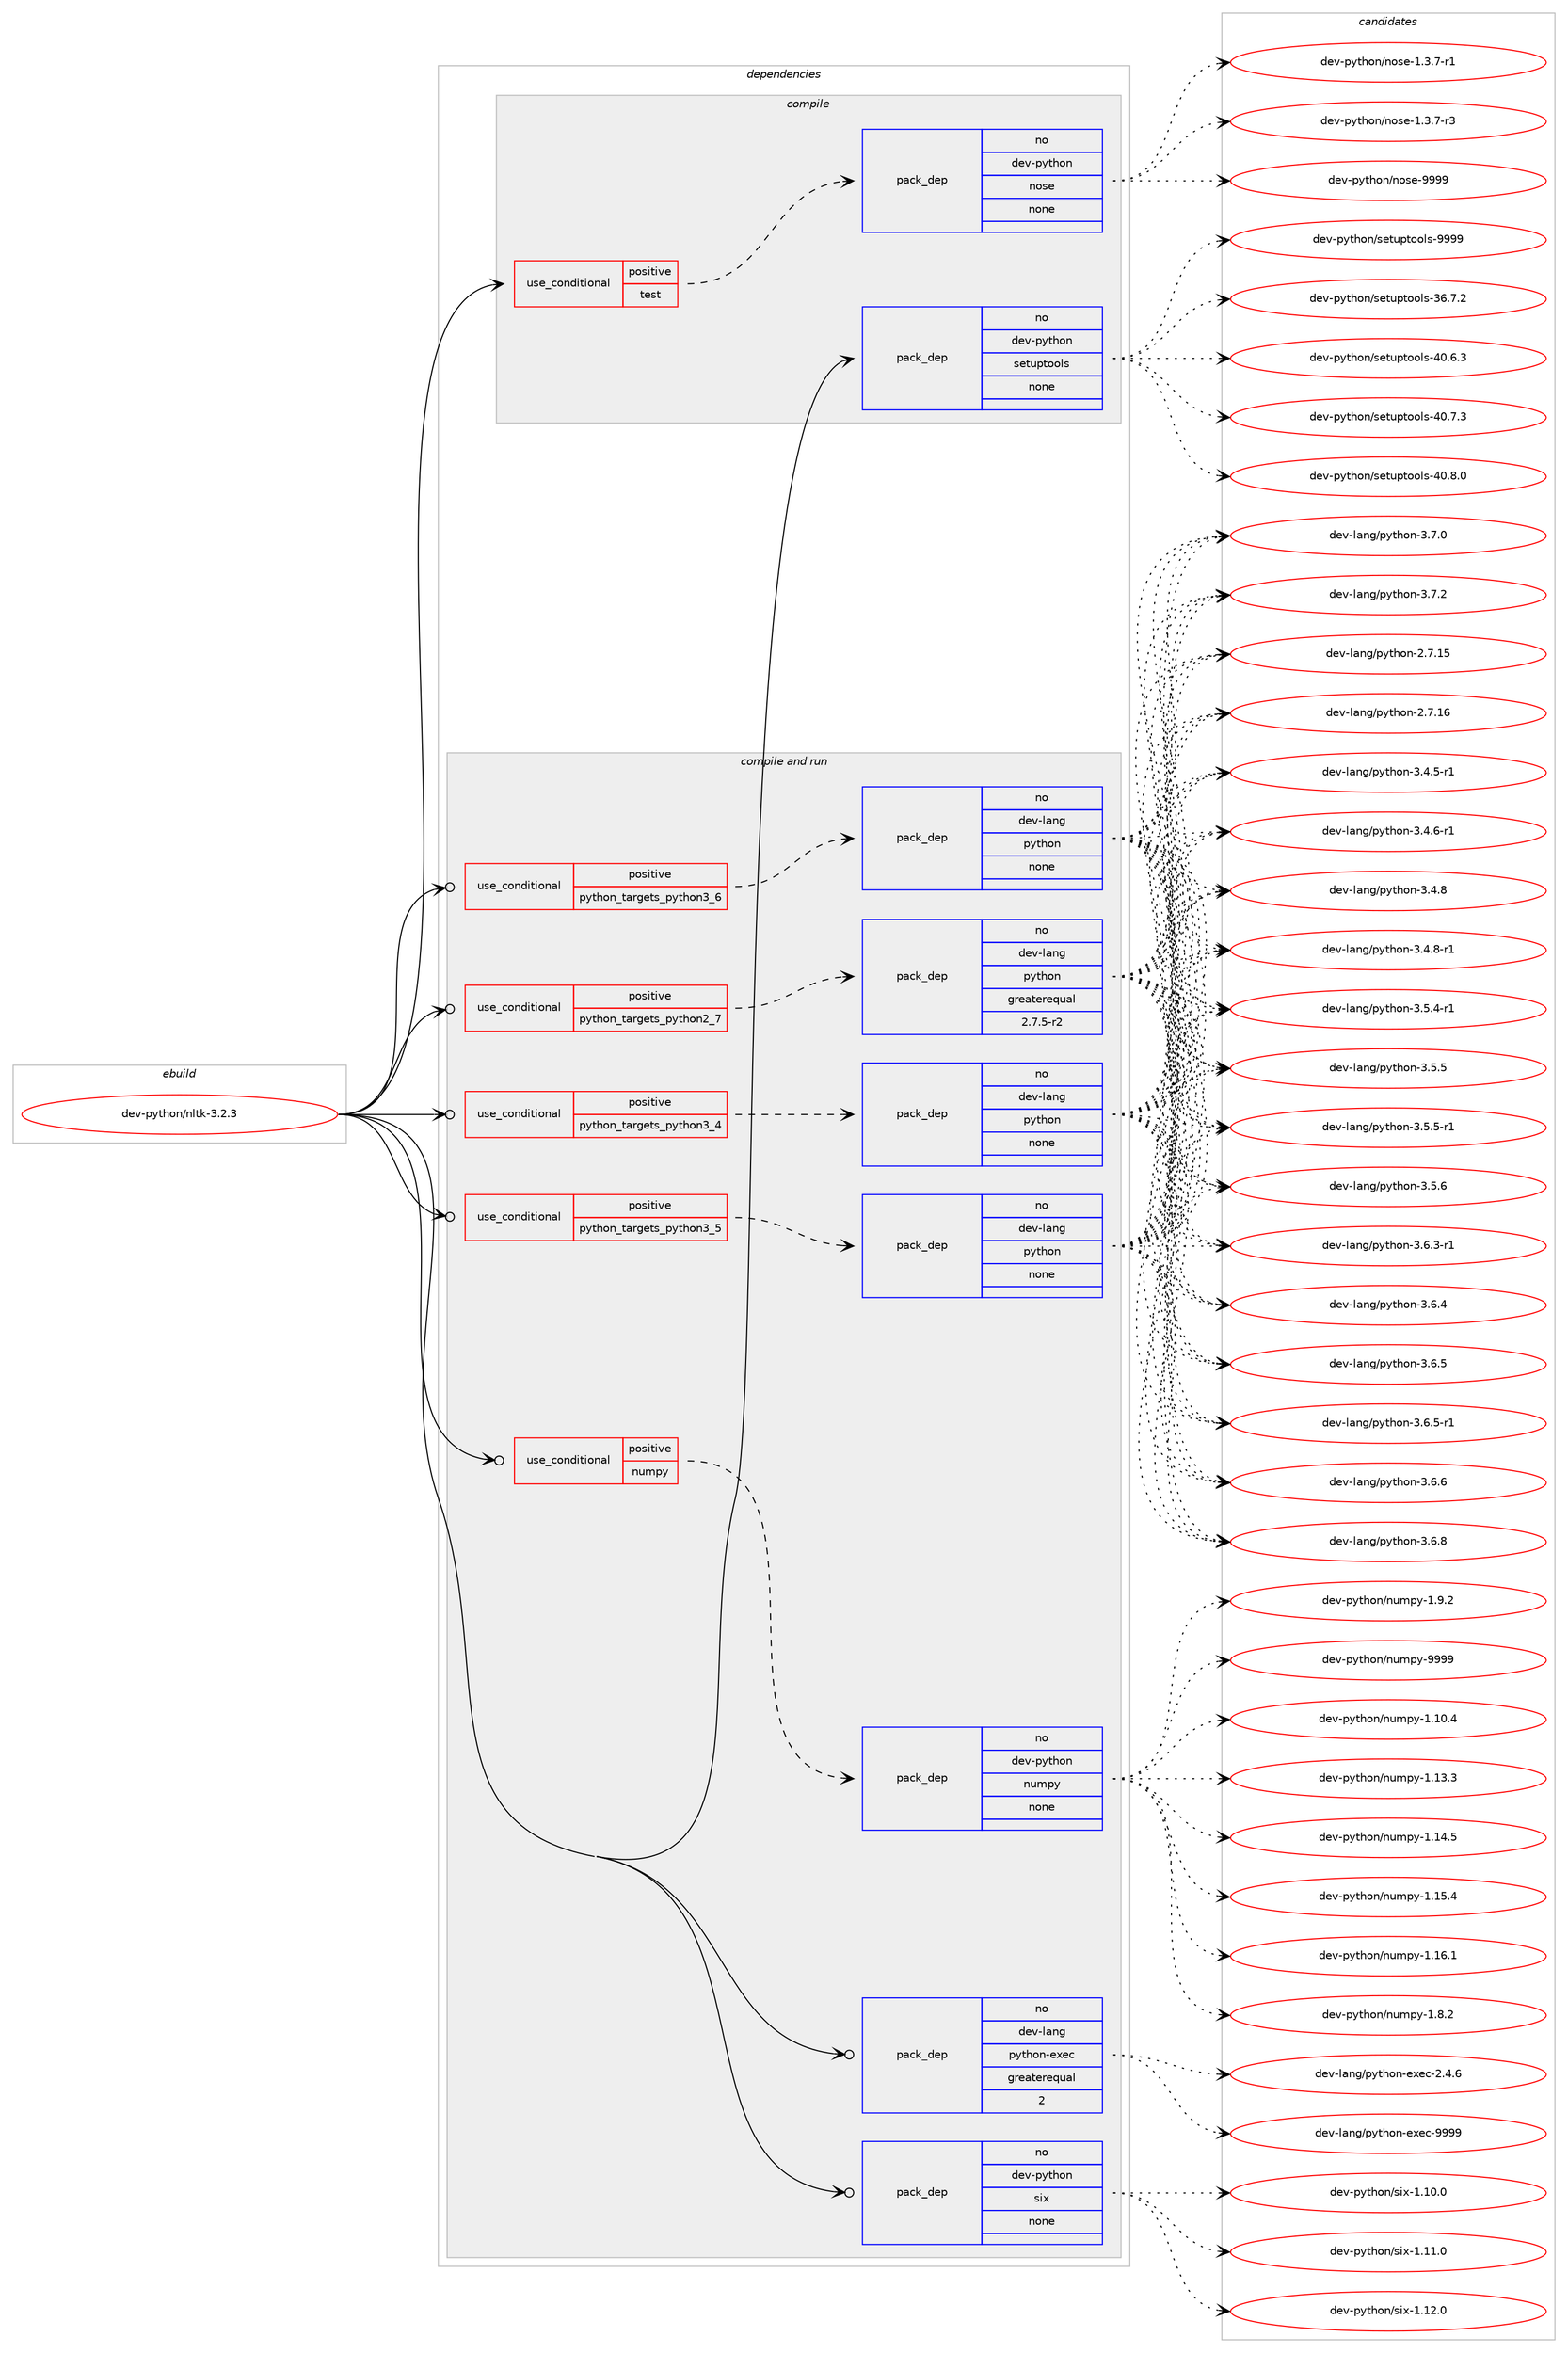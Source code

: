 digraph prolog {

# *************
# Graph options
# *************

newrank=true;
concentrate=true;
compound=true;
graph [rankdir=LR,fontname=Helvetica,fontsize=10,ranksep=1.5];#, ranksep=2.5, nodesep=0.2];
edge  [arrowhead=vee];
node  [fontname=Helvetica,fontsize=10];

# **********
# The ebuild
# **********

subgraph cluster_leftcol {
color=gray;
rank=same;
label=<<i>ebuild</i>>;
id [label="dev-python/nltk-3.2.3", color=red, width=4, href="../dev-python/nltk-3.2.3.svg"];
}

# ****************
# The dependencies
# ****************

subgraph cluster_midcol {
color=gray;
label=<<i>dependencies</i>>;
subgraph cluster_compile {
fillcolor="#eeeeee";
style=filled;
label=<<i>compile</i>>;
subgraph cond378115 {
dependency1420770 [label=<<TABLE BORDER="0" CELLBORDER="1" CELLSPACING="0" CELLPADDING="4"><TR><TD ROWSPAN="3" CELLPADDING="10">use_conditional</TD></TR><TR><TD>positive</TD></TR><TR><TD>test</TD></TR></TABLE>>, shape=none, color=red];
subgraph pack1019379 {
dependency1420771 [label=<<TABLE BORDER="0" CELLBORDER="1" CELLSPACING="0" CELLPADDING="4" WIDTH="220"><TR><TD ROWSPAN="6" CELLPADDING="30">pack_dep</TD></TR><TR><TD WIDTH="110">no</TD></TR><TR><TD>dev-python</TD></TR><TR><TD>nose</TD></TR><TR><TD>none</TD></TR><TR><TD></TD></TR></TABLE>>, shape=none, color=blue];
}
dependency1420770:e -> dependency1420771:w [weight=20,style="dashed",arrowhead="vee"];
}
id:e -> dependency1420770:w [weight=20,style="solid",arrowhead="vee"];
subgraph pack1019380 {
dependency1420772 [label=<<TABLE BORDER="0" CELLBORDER="1" CELLSPACING="0" CELLPADDING="4" WIDTH="220"><TR><TD ROWSPAN="6" CELLPADDING="30">pack_dep</TD></TR><TR><TD WIDTH="110">no</TD></TR><TR><TD>dev-python</TD></TR><TR><TD>setuptools</TD></TR><TR><TD>none</TD></TR><TR><TD></TD></TR></TABLE>>, shape=none, color=blue];
}
id:e -> dependency1420772:w [weight=20,style="solid",arrowhead="vee"];
}
subgraph cluster_compileandrun {
fillcolor="#eeeeee";
style=filled;
label=<<i>compile and run</i>>;
subgraph cond378116 {
dependency1420773 [label=<<TABLE BORDER="0" CELLBORDER="1" CELLSPACING="0" CELLPADDING="4"><TR><TD ROWSPAN="3" CELLPADDING="10">use_conditional</TD></TR><TR><TD>positive</TD></TR><TR><TD>numpy</TD></TR></TABLE>>, shape=none, color=red];
subgraph pack1019381 {
dependency1420774 [label=<<TABLE BORDER="0" CELLBORDER="1" CELLSPACING="0" CELLPADDING="4" WIDTH="220"><TR><TD ROWSPAN="6" CELLPADDING="30">pack_dep</TD></TR><TR><TD WIDTH="110">no</TD></TR><TR><TD>dev-python</TD></TR><TR><TD>numpy</TD></TR><TR><TD>none</TD></TR><TR><TD></TD></TR></TABLE>>, shape=none, color=blue];
}
dependency1420773:e -> dependency1420774:w [weight=20,style="dashed",arrowhead="vee"];
}
id:e -> dependency1420773:w [weight=20,style="solid",arrowhead="odotvee"];
subgraph cond378117 {
dependency1420775 [label=<<TABLE BORDER="0" CELLBORDER="1" CELLSPACING="0" CELLPADDING="4"><TR><TD ROWSPAN="3" CELLPADDING="10">use_conditional</TD></TR><TR><TD>positive</TD></TR><TR><TD>python_targets_python2_7</TD></TR></TABLE>>, shape=none, color=red];
subgraph pack1019382 {
dependency1420776 [label=<<TABLE BORDER="0" CELLBORDER="1" CELLSPACING="0" CELLPADDING="4" WIDTH="220"><TR><TD ROWSPAN="6" CELLPADDING="30">pack_dep</TD></TR><TR><TD WIDTH="110">no</TD></TR><TR><TD>dev-lang</TD></TR><TR><TD>python</TD></TR><TR><TD>greaterequal</TD></TR><TR><TD>2.7.5-r2</TD></TR></TABLE>>, shape=none, color=blue];
}
dependency1420775:e -> dependency1420776:w [weight=20,style="dashed",arrowhead="vee"];
}
id:e -> dependency1420775:w [weight=20,style="solid",arrowhead="odotvee"];
subgraph cond378118 {
dependency1420777 [label=<<TABLE BORDER="0" CELLBORDER="1" CELLSPACING="0" CELLPADDING="4"><TR><TD ROWSPAN="3" CELLPADDING="10">use_conditional</TD></TR><TR><TD>positive</TD></TR><TR><TD>python_targets_python3_4</TD></TR></TABLE>>, shape=none, color=red];
subgraph pack1019383 {
dependency1420778 [label=<<TABLE BORDER="0" CELLBORDER="1" CELLSPACING="0" CELLPADDING="4" WIDTH="220"><TR><TD ROWSPAN="6" CELLPADDING="30">pack_dep</TD></TR><TR><TD WIDTH="110">no</TD></TR><TR><TD>dev-lang</TD></TR><TR><TD>python</TD></TR><TR><TD>none</TD></TR><TR><TD></TD></TR></TABLE>>, shape=none, color=blue];
}
dependency1420777:e -> dependency1420778:w [weight=20,style="dashed",arrowhead="vee"];
}
id:e -> dependency1420777:w [weight=20,style="solid",arrowhead="odotvee"];
subgraph cond378119 {
dependency1420779 [label=<<TABLE BORDER="0" CELLBORDER="1" CELLSPACING="0" CELLPADDING="4"><TR><TD ROWSPAN="3" CELLPADDING="10">use_conditional</TD></TR><TR><TD>positive</TD></TR><TR><TD>python_targets_python3_5</TD></TR></TABLE>>, shape=none, color=red];
subgraph pack1019384 {
dependency1420780 [label=<<TABLE BORDER="0" CELLBORDER="1" CELLSPACING="0" CELLPADDING="4" WIDTH="220"><TR><TD ROWSPAN="6" CELLPADDING="30">pack_dep</TD></TR><TR><TD WIDTH="110">no</TD></TR><TR><TD>dev-lang</TD></TR><TR><TD>python</TD></TR><TR><TD>none</TD></TR><TR><TD></TD></TR></TABLE>>, shape=none, color=blue];
}
dependency1420779:e -> dependency1420780:w [weight=20,style="dashed",arrowhead="vee"];
}
id:e -> dependency1420779:w [weight=20,style="solid",arrowhead="odotvee"];
subgraph cond378120 {
dependency1420781 [label=<<TABLE BORDER="0" CELLBORDER="1" CELLSPACING="0" CELLPADDING="4"><TR><TD ROWSPAN="3" CELLPADDING="10">use_conditional</TD></TR><TR><TD>positive</TD></TR><TR><TD>python_targets_python3_6</TD></TR></TABLE>>, shape=none, color=red];
subgraph pack1019385 {
dependency1420782 [label=<<TABLE BORDER="0" CELLBORDER="1" CELLSPACING="0" CELLPADDING="4" WIDTH="220"><TR><TD ROWSPAN="6" CELLPADDING="30">pack_dep</TD></TR><TR><TD WIDTH="110">no</TD></TR><TR><TD>dev-lang</TD></TR><TR><TD>python</TD></TR><TR><TD>none</TD></TR><TR><TD></TD></TR></TABLE>>, shape=none, color=blue];
}
dependency1420781:e -> dependency1420782:w [weight=20,style="dashed",arrowhead="vee"];
}
id:e -> dependency1420781:w [weight=20,style="solid",arrowhead="odotvee"];
subgraph pack1019386 {
dependency1420783 [label=<<TABLE BORDER="0" CELLBORDER="1" CELLSPACING="0" CELLPADDING="4" WIDTH="220"><TR><TD ROWSPAN="6" CELLPADDING="30">pack_dep</TD></TR><TR><TD WIDTH="110">no</TD></TR><TR><TD>dev-lang</TD></TR><TR><TD>python-exec</TD></TR><TR><TD>greaterequal</TD></TR><TR><TD>2</TD></TR></TABLE>>, shape=none, color=blue];
}
id:e -> dependency1420783:w [weight=20,style="solid",arrowhead="odotvee"];
subgraph pack1019387 {
dependency1420784 [label=<<TABLE BORDER="0" CELLBORDER="1" CELLSPACING="0" CELLPADDING="4" WIDTH="220"><TR><TD ROWSPAN="6" CELLPADDING="30">pack_dep</TD></TR><TR><TD WIDTH="110">no</TD></TR><TR><TD>dev-python</TD></TR><TR><TD>six</TD></TR><TR><TD>none</TD></TR><TR><TD></TD></TR></TABLE>>, shape=none, color=blue];
}
id:e -> dependency1420784:w [weight=20,style="solid",arrowhead="odotvee"];
}
subgraph cluster_run {
fillcolor="#eeeeee";
style=filled;
label=<<i>run</i>>;
}
}

# **************
# The candidates
# **************

subgraph cluster_choices {
rank=same;
color=gray;
label=<<i>candidates</i>>;

subgraph choice1019379 {
color=black;
nodesep=1;
choice10010111845112121116104111110471101111151014549465146554511449 [label="dev-python/nose-1.3.7-r1", color=red, width=4,href="../dev-python/nose-1.3.7-r1.svg"];
choice10010111845112121116104111110471101111151014549465146554511451 [label="dev-python/nose-1.3.7-r3", color=red, width=4,href="../dev-python/nose-1.3.7-r3.svg"];
choice10010111845112121116104111110471101111151014557575757 [label="dev-python/nose-9999", color=red, width=4,href="../dev-python/nose-9999.svg"];
dependency1420771:e -> choice10010111845112121116104111110471101111151014549465146554511449:w [style=dotted,weight="100"];
dependency1420771:e -> choice10010111845112121116104111110471101111151014549465146554511451:w [style=dotted,weight="100"];
dependency1420771:e -> choice10010111845112121116104111110471101111151014557575757:w [style=dotted,weight="100"];
}
subgraph choice1019380 {
color=black;
nodesep=1;
choice100101118451121211161041111104711510111611711211611111110811545515446554650 [label="dev-python/setuptools-36.7.2", color=red, width=4,href="../dev-python/setuptools-36.7.2.svg"];
choice100101118451121211161041111104711510111611711211611111110811545524846544651 [label="dev-python/setuptools-40.6.3", color=red, width=4,href="../dev-python/setuptools-40.6.3.svg"];
choice100101118451121211161041111104711510111611711211611111110811545524846554651 [label="dev-python/setuptools-40.7.3", color=red, width=4,href="../dev-python/setuptools-40.7.3.svg"];
choice100101118451121211161041111104711510111611711211611111110811545524846564648 [label="dev-python/setuptools-40.8.0", color=red, width=4,href="../dev-python/setuptools-40.8.0.svg"];
choice10010111845112121116104111110471151011161171121161111111081154557575757 [label="dev-python/setuptools-9999", color=red, width=4,href="../dev-python/setuptools-9999.svg"];
dependency1420772:e -> choice100101118451121211161041111104711510111611711211611111110811545515446554650:w [style=dotted,weight="100"];
dependency1420772:e -> choice100101118451121211161041111104711510111611711211611111110811545524846544651:w [style=dotted,weight="100"];
dependency1420772:e -> choice100101118451121211161041111104711510111611711211611111110811545524846554651:w [style=dotted,weight="100"];
dependency1420772:e -> choice100101118451121211161041111104711510111611711211611111110811545524846564648:w [style=dotted,weight="100"];
dependency1420772:e -> choice10010111845112121116104111110471151011161171121161111111081154557575757:w [style=dotted,weight="100"];
}
subgraph choice1019381 {
color=black;
nodesep=1;
choice100101118451121211161041111104711011710911212145494649484652 [label="dev-python/numpy-1.10.4", color=red, width=4,href="../dev-python/numpy-1.10.4.svg"];
choice100101118451121211161041111104711011710911212145494649514651 [label="dev-python/numpy-1.13.3", color=red, width=4,href="../dev-python/numpy-1.13.3.svg"];
choice100101118451121211161041111104711011710911212145494649524653 [label="dev-python/numpy-1.14.5", color=red, width=4,href="../dev-python/numpy-1.14.5.svg"];
choice100101118451121211161041111104711011710911212145494649534652 [label="dev-python/numpy-1.15.4", color=red, width=4,href="../dev-python/numpy-1.15.4.svg"];
choice100101118451121211161041111104711011710911212145494649544649 [label="dev-python/numpy-1.16.1", color=red, width=4,href="../dev-python/numpy-1.16.1.svg"];
choice1001011184511212111610411111047110117109112121454946564650 [label="dev-python/numpy-1.8.2", color=red, width=4,href="../dev-python/numpy-1.8.2.svg"];
choice1001011184511212111610411111047110117109112121454946574650 [label="dev-python/numpy-1.9.2", color=red, width=4,href="../dev-python/numpy-1.9.2.svg"];
choice10010111845112121116104111110471101171091121214557575757 [label="dev-python/numpy-9999", color=red, width=4,href="../dev-python/numpy-9999.svg"];
dependency1420774:e -> choice100101118451121211161041111104711011710911212145494649484652:w [style=dotted,weight="100"];
dependency1420774:e -> choice100101118451121211161041111104711011710911212145494649514651:w [style=dotted,weight="100"];
dependency1420774:e -> choice100101118451121211161041111104711011710911212145494649524653:w [style=dotted,weight="100"];
dependency1420774:e -> choice100101118451121211161041111104711011710911212145494649534652:w [style=dotted,weight="100"];
dependency1420774:e -> choice100101118451121211161041111104711011710911212145494649544649:w [style=dotted,weight="100"];
dependency1420774:e -> choice1001011184511212111610411111047110117109112121454946564650:w [style=dotted,weight="100"];
dependency1420774:e -> choice1001011184511212111610411111047110117109112121454946574650:w [style=dotted,weight="100"];
dependency1420774:e -> choice10010111845112121116104111110471101171091121214557575757:w [style=dotted,weight="100"];
}
subgraph choice1019382 {
color=black;
nodesep=1;
choice10010111845108971101034711212111610411111045504655464953 [label="dev-lang/python-2.7.15", color=red, width=4,href="../dev-lang/python-2.7.15.svg"];
choice10010111845108971101034711212111610411111045504655464954 [label="dev-lang/python-2.7.16", color=red, width=4,href="../dev-lang/python-2.7.16.svg"];
choice1001011184510897110103471121211161041111104551465246534511449 [label="dev-lang/python-3.4.5-r1", color=red, width=4,href="../dev-lang/python-3.4.5-r1.svg"];
choice1001011184510897110103471121211161041111104551465246544511449 [label="dev-lang/python-3.4.6-r1", color=red, width=4,href="../dev-lang/python-3.4.6-r1.svg"];
choice100101118451089711010347112121116104111110455146524656 [label="dev-lang/python-3.4.8", color=red, width=4,href="../dev-lang/python-3.4.8.svg"];
choice1001011184510897110103471121211161041111104551465246564511449 [label="dev-lang/python-3.4.8-r1", color=red, width=4,href="../dev-lang/python-3.4.8-r1.svg"];
choice1001011184510897110103471121211161041111104551465346524511449 [label="dev-lang/python-3.5.4-r1", color=red, width=4,href="../dev-lang/python-3.5.4-r1.svg"];
choice100101118451089711010347112121116104111110455146534653 [label="dev-lang/python-3.5.5", color=red, width=4,href="../dev-lang/python-3.5.5.svg"];
choice1001011184510897110103471121211161041111104551465346534511449 [label="dev-lang/python-3.5.5-r1", color=red, width=4,href="../dev-lang/python-3.5.5-r1.svg"];
choice100101118451089711010347112121116104111110455146534654 [label="dev-lang/python-3.5.6", color=red, width=4,href="../dev-lang/python-3.5.6.svg"];
choice1001011184510897110103471121211161041111104551465446514511449 [label="dev-lang/python-3.6.3-r1", color=red, width=4,href="../dev-lang/python-3.6.3-r1.svg"];
choice100101118451089711010347112121116104111110455146544652 [label="dev-lang/python-3.6.4", color=red, width=4,href="../dev-lang/python-3.6.4.svg"];
choice100101118451089711010347112121116104111110455146544653 [label="dev-lang/python-3.6.5", color=red, width=4,href="../dev-lang/python-3.6.5.svg"];
choice1001011184510897110103471121211161041111104551465446534511449 [label="dev-lang/python-3.6.5-r1", color=red, width=4,href="../dev-lang/python-3.6.5-r1.svg"];
choice100101118451089711010347112121116104111110455146544654 [label="dev-lang/python-3.6.6", color=red, width=4,href="../dev-lang/python-3.6.6.svg"];
choice100101118451089711010347112121116104111110455146544656 [label="dev-lang/python-3.6.8", color=red, width=4,href="../dev-lang/python-3.6.8.svg"];
choice100101118451089711010347112121116104111110455146554648 [label="dev-lang/python-3.7.0", color=red, width=4,href="../dev-lang/python-3.7.0.svg"];
choice100101118451089711010347112121116104111110455146554650 [label="dev-lang/python-3.7.2", color=red, width=4,href="../dev-lang/python-3.7.2.svg"];
dependency1420776:e -> choice10010111845108971101034711212111610411111045504655464953:w [style=dotted,weight="100"];
dependency1420776:e -> choice10010111845108971101034711212111610411111045504655464954:w [style=dotted,weight="100"];
dependency1420776:e -> choice1001011184510897110103471121211161041111104551465246534511449:w [style=dotted,weight="100"];
dependency1420776:e -> choice1001011184510897110103471121211161041111104551465246544511449:w [style=dotted,weight="100"];
dependency1420776:e -> choice100101118451089711010347112121116104111110455146524656:w [style=dotted,weight="100"];
dependency1420776:e -> choice1001011184510897110103471121211161041111104551465246564511449:w [style=dotted,weight="100"];
dependency1420776:e -> choice1001011184510897110103471121211161041111104551465346524511449:w [style=dotted,weight="100"];
dependency1420776:e -> choice100101118451089711010347112121116104111110455146534653:w [style=dotted,weight="100"];
dependency1420776:e -> choice1001011184510897110103471121211161041111104551465346534511449:w [style=dotted,weight="100"];
dependency1420776:e -> choice100101118451089711010347112121116104111110455146534654:w [style=dotted,weight="100"];
dependency1420776:e -> choice1001011184510897110103471121211161041111104551465446514511449:w [style=dotted,weight="100"];
dependency1420776:e -> choice100101118451089711010347112121116104111110455146544652:w [style=dotted,weight="100"];
dependency1420776:e -> choice100101118451089711010347112121116104111110455146544653:w [style=dotted,weight="100"];
dependency1420776:e -> choice1001011184510897110103471121211161041111104551465446534511449:w [style=dotted,weight="100"];
dependency1420776:e -> choice100101118451089711010347112121116104111110455146544654:w [style=dotted,weight="100"];
dependency1420776:e -> choice100101118451089711010347112121116104111110455146544656:w [style=dotted,weight="100"];
dependency1420776:e -> choice100101118451089711010347112121116104111110455146554648:w [style=dotted,weight="100"];
dependency1420776:e -> choice100101118451089711010347112121116104111110455146554650:w [style=dotted,weight="100"];
}
subgraph choice1019383 {
color=black;
nodesep=1;
choice10010111845108971101034711212111610411111045504655464953 [label="dev-lang/python-2.7.15", color=red, width=4,href="../dev-lang/python-2.7.15.svg"];
choice10010111845108971101034711212111610411111045504655464954 [label="dev-lang/python-2.7.16", color=red, width=4,href="../dev-lang/python-2.7.16.svg"];
choice1001011184510897110103471121211161041111104551465246534511449 [label="dev-lang/python-3.4.5-r1", color=red, width=4,href="../dev-lang/python-3.4.5-r1.svg"];
choice1001011184510897110103471121211161041111104551465246544511449 [label="dev-lang/python-3.4.6-r1", color=red, width=4,href="../dev-lang/python-3.4.6-r1.svg"];
choice100101118451089711010347112121116104111110455146524656 [label="dev-lang/python-3.4.8", color=red, width=4,href="../dev-lang/python-3.4.8.svg"];
choice1001011184510897110103471121211161041111104551465246564511449 [label="dev-lang/python-3.4.8-r1", color=red, width=4,href="../dev-lang/python-3.4.8-r1.svg"];
choice1001011184510897110103471121211161041111104551465346524511449 [label="dev-lang/python-3.5.4-r1", color=red, width=4,href="../dev-lang/python-3.5.4-r1.svg"];
choice100101118451089711010347112121116104111110455146534653 [label="dev-lang/python-3.5.5", color=red, width=4,href="../dev-lang/python-3.5.5.svg"];
choice1001011184510897110103471121211161041111104551465346534511449 [label="dev-lang/python-3.5.5-r1", color=red, width=4,href="../dev-lang/python-3.5.5-r1.svg"];
choice100101118451089711010347112121116104111110455146534654 [label="dev-lang/python-3.5.6", color=red, width=4,href="../dev-lang/python-3.5.6.svg"];
choice1001011184510897110103471121211161041111104551465446514511449 [label="dev-lang/python-3.6.3-r1", color=red, width=4,href="../dev-lang/python-3.6.3-r1.svg"];
choice100101118451089711010347112121116104111110455146544652 [label="dev-lang/python-3.6.4", color=red, width=4,href="../dev-lang/python-3.6.4.svg"];
choice100101118451089711010347112121116104111110455146544653 [label="dev-lang/python-3.6.5", color=red, width=4,href="../dev-lang/python-3.6.5.svg"];
choice1001011184510897110103471121211161041111104551465446534511449 [label="dev-lang/python-3.6.5-r1", color=red, width=4,href="../dev-lang/python-3.6.5-r1.svg"];
choice100101118451089711010347112121116104111110455146544654 [label="dev-lang/python-3.6.6", color=red, width=4,href="../dev-lang/python-3.6.6.svg"];
choice100101118451089711010347112121116104111110455146544656 [label="dev-lang/python-3.6.8", color=red, width=4,href="../dev-lang/python-3.6.8.svg"];
choice100101118451089711010347112121116104111110455146554648 [label="dev-lang/python-3.7.0", color=red, width=4,href="../dev-lang/python-3.7.0.svg"];
choice100101118451089711010347112121116104111110455146554650 [label="dev-lang/python-3.7.2", color=red, width=4,href="../dev-lang/python-3.7.2.svg"];
dependency1420778:e -> choice10010111845108971101034711212111610411111045504655464953:w [style=dotted,weight="100"];
dependency1420778:e -> choice10010111845108971101034711212111610411111045504655464954:w [style=dotted,weight="100"];
dependency1420778:e -> choice1001011184510897110103471121211161041111104551465246534511449:w [style=dotted,weight="100"];
dependency1420778:e -> choice1001011184510897110103471121211161041111104551465246544511449:w [style=dotted,weight="100"];
dependency1420778:e -> choice100101118451089711010347112121116104111110455146524656:w [style=dotted,weight="100"];
dependency1420778:e -> choice1001011184510897110103471121211161041111104551465246564511449:w [style=dotted,weight="100"];
dependency1420778:e -> choice1001011184510897110103471121211161041111104551465346524511449:w [style=dotted,weight="100"];
dependency1420778:e -> choice100101118451089711010347112121116104111110455146534653:w [style=dotted,weight="100"];
dependency1420778:e -> choice1001011184510897110103471121211161041111104551465346534511449:w [style=dotted,weight="100"];
dependency1420778:e -> choice100101118451089711010347112121116104111110455146534654:w [style=dotted,weight="100"];
dependency1420778:e -> choice1001011184510897110103471121211161041111104551465446514511449:w [style=dotted,weight="100"];
dependency1420778:e -> choice100101118451089711010347112121116104111110455146544652:w [style=dotted,weight="100"];
dependency1420778:e -> choice100101118451089711010347112121116104111110455146544653:w [style=dotted,weight="100"];
dependency1420778:e -> choice1001011184510897110103471121211161041111104551465446534511449:w [style=dotted,weight="100"];
dependency1420778:e -> choice100101118451089711010347112121116104111110455146544654:w [style=dotted,weight="100"];
dependency1420778:e -> choice100101118451089711010347112121116104111110455146544656:w [style=dotted,weight="100"];
dependency1420778:e -> choice100101118451089711010347112121116104111110455146554648:w [style=dotted,weight="100"];
dependency1420778:e -> choice100101118451089711010347112121116104111110455146554650:w [style=dotted,weight="100"];
}
subgraph choice1019384 {
color=black;
nodesep=1;
choice10010111845108971101034711212111610411111045504655464953 [label="dev-lang/python-2.7.15", color=red, width=4,href="../dev-lang/python-2.7.15.svg"];
choice10010111845108971101034711212111610411111045504655464954 [label="dev-lang/python-2.7.16", color=red, width=4,href="../dev-lang/python-2.7.16.svg"];
choice1001011184510897110103471121211161041111104551465246534511449 [label="dev-lang/python-3.4.5-r1", color=red, width=4,href="../dev-lang/python-3.4.5-r1.svg"];
choice1001011184510897110103471121211161041111104551465246544511449 [label="dev-lang/python-3.4.6-r1", color=red, width=4,href="../dev-lang/python-3.4.6-r1.svg"];
choice100101118451089711010347112121116104111110455146524656 [label="dev-lang/python-3.4.8", color=red, width=4,href="../dev-lang/python-3.4.8.svg"];
choice1001011184510897110103471121211161041111104551465246564511449 [label="dev-lang/python-3.4.8-r1", color=red, width=4,href="../dev-lang/python-3.4.8-r1.svg"];
choice1001011184510897110103471121211161041111104551465346524511449 [label="dev-lang/python-3.5.4-r1", color=red, width=4,href="../dev-lang/python-3.5.4-r1.svg"];
choice100101118451089711010347112121116104111110455146534653 [label="dev-lang/python-3.5.5", color=red, width=4,href="../dev-lang/python-3.5.5.svg"];
choice1001011184510897110103471121211161041111104551465346534511449 [label="dev-lang/python-3.5.5-r1", color=red, width=4,href="../dev-lang/python-3.5.5-r1.svg"];
choice100101118451089711010347112121116104111110455146534654 [label="dev-lang/python-3.5.6", color=red, width=4,href="../dev-lang/python-3.5.6.svg"];
choice1001011184510897110103471121211161041111104551465446514511449 [label="dev-lang/python-3.6.3-r1", color=red, width=4,href="../dev-lang/python-3.6.3-r1.svg"];
choice100101118451089711010347112121116104111110455146544652 [label="dev-lang/python-3.6.4", color=red, width=4,href="../dev-lang/python-3.6.4.svg"];
choice100101118451089711010347112121116104111110455146544653 [label="dev-lang/python-3.6.5", color=red, width=4,href="../dev-lang/python-3.6.5.svg"];
choice1001011184510897110103471121211161041111104551465446534511449 [label="dev-lang/python-3.6.5-r1", color=red, width=4,href="../dev-lang/python-3.6.5-r1.svg"];
choice100101118451089711010347112121116104111110455146544654 [label="dev-lang/python-3.6.6", color=red, width=4,href="../dev-lang/python-3.6.6.svg"];
choice100101118451089711010347112121116104111110455146544656 [label="dev-lang/python-3.6.8", color=red, width=4,href="../dev-lang/python-3.6.8.svg"];
choice100101118451089711010347112121116104111110455146554648 [label="dev-lang/python-3.7.0", color=red, width=4,href="../dev-lang/python-3.7.0.svg"];
choice100101118451089711010347112121116104111110455146554650 [label="dev-lang/python-3.7.2", color=red, width=4,href="../dev-lang/python-3.7.2.svg"];
dependency1420780:e -> choice10010111845108971101034711212111610411111045504655464953:w [style=dotted,weight="100"];
dependency1420780:e -> choice10010111845108971101034711212111610411111045504655464954:w [style=dotted,weight="100"];
dependency1420780:e -> choice1001011184510897110103471121211161041111104551465246534511449:w [style=dotted,weight="100"];
dependency1420780:e -> choice1001011184510897110103471121211161041111104551465246544511449:w [style=dotted,weight="100"];
dependency1420780:e -> choice100101118451089711010347112121116104111110455146524656:w [style=dotted,weight="100"];
dependency1420780:e -> choice1001011184510897110103471121211161041111104551465246564511449:w [style=dotted,weight="100"];
dependency1420780:e -> choice1001011184510897110103471121211161041111104551465346524511449:w [style=dotted,weight="100"];
dependency1420780:e -> choice100101118451089711010347112121116104111110455146534653:w [style=dotted,weight="100"];
dependency1420780:e -> choice1001011184510897110103471121211161041111104551465346534511449:w [style=dotted,weight="100"];
dependency1420780:e -> choice100101118451089711010347112121116104111110455146534654:w [style=dotted,weight="100"];
dependency1420780:e -> choice1001011184510897110103471121211161041111104551465446514511449:w [style=dotted,weight="100"];
dependency1420780:e -> choice100101118451089711010347112121116104111110455146544652:w [style=dotted,weight="100"];
dependency1420780:e -> choice100101118451089711010347112121116104111110455146544653:w [style=dotted,weight="100"];
dependency1420780:e -> choice1001011184510897110103471121211161041111104551465446534511449:w [style=dotted,weight="100"];
dependency1420780:e -> choice100101118451089711010347112121116104111110455146544654:w [style=dotted,weight="100"];
dependency1420780:e -> choice100101118451089711010347112121116104111110455146544656:w [style=dotted,weight="100"];
dependency1420780:e -> choice100101118451089711010347112121116104111110455146554648:w [style=dotted,weight="100"];
dependency1420780:e -> choice100101118451089711010347112121116104111110455146554650:w [style=dotted,weight="100"];
}
subgraph choice1019385 {
color=black;
nodesep=1;
choice10010111845108971101034711212111610411111045504655464953 [label="dev-lang/python-2.7.15", color=red, width=4,href="../dev-lang/python-2.7.15.svg"];
choice10010111845108971101034711212111610411111045504655464954 [label="dev-lang/python-2.7.16", color=red, width=4,href="../dev-lang/python-2.7.16.svg"];
choice1001011184510897110103471121211161041111104551465246534511449 [label="dev-lang/python-3.4.5-r1", color=red, width=4,href="../dev-lang/python-3.4.5-r1.svg"];
choice1001011184510897110103471121211161041111104551465246544511449 [label="dev-lang/python-3.4.6-r1", color=red, width=4,href="../dev-lang/python-3.4.6-r1.svg"];
choice100101118451089711010347112121116104111110455146524656 [label="dev-lang/python-3.4.8", color=red, width=4,href="../dev-lang/python-3.4.8.svg"];
choice1001011184510897110103471121211161041111104551465246564511449 [label="dev-lang/python-3.4.8-r1", color=red, width=4,href="../dev-lang/python-3.4.8-r1.svg"];
choice1001011184510897110103471121211161041111104551465346524511449 [label="dev-lang/python-3.5.4-r1", color=red, width=4,href="../dev-lang/python-3.5.4-r1.svg"];
choice100101118451089711010347112121116104111110455146534653 [label="dev-lang/python-3.5.5", color=red, width=4,href="../dev-lang/python-3.5.5.svg"];
choice1001011184510897110103471121211161041111104551465346534511449 [label="dev-lang/python-3.5.5-r1", color=red, width=4,href="../dev-lang/python-3.5.5-r1.svg"];
choice100101118451089711010347112121116104111110455146534654 [label="dev-lang/python-3.5.6", color=red, width=4,href="../dev-lang/python-3.5.6.svg"];
choice1001011184510897110103471121211161041111104551465446514511449 [label="dev-lang/python-3.6.3-r1", color=red, width=4,href="../dev-lang/python-3.6.3-r1.svg"];
choice100101118451089711010347112121116104111110455146544652 [label="dev-lang/python-3.6.4", color=red, width=4,href="../dev-lang/python-3.6.4.svg"];
choice100101118451089711010347112121116104111110455146544653 [label="dev-lang/python-3.6.5", color=red, width=4,href="../dev-lang/python-3.6.5.svg"];
choice1001011184510897110103471121211161041111104551465446534511449 [label="dev-lang/python-3.6.5-r1", color=red, width=4,href="../dev-lang/python-3.6.5-r1.svg"];
choice100101118451089711010347112121116104111110455146544654 [label="dev-lang/python-3.6.6", color=red, width=4,href="../dev-lang/python-3.6.6.svg"];
choice100101118451089711010347112121116104111110455146544656 [label="dev-lang/python-3.6.8", color=red, width=4,href="../dev-lang/python-3.6.8.svg"];
choice100101118451089711010347112121116104111110455146554648 [label="dev-lang/python-3.7.0", color=red, width=4,href="../dev-lang/python-3.7.0.svg"];
choice100101118451089711010347112121116104111110455146554650 [label="dev-lang/python-3.7.2", color=red, width=4,href="../dev-lang/python-3.7.2.svg"];
dependency1420782:e -> choice10010111845108971101034711212111610411111045504655464953:w [style=dotted,weight="100"];
dependency1420782:e -> choice10010111845108971101034711212111610411111045504655464954:w [style=dotted,weight="100"];
dependency1420782:e -> choice1001011184510897110103471121211161041111104551465246534511449:w [style=dotted,weight="100"];
dependency1420782:e -> choice1001011184510897110103471121211161041111104551465246544511449:w [style=dotted,weight="100"];
dependency1420782:e -> choice100101118451089711010347112121116104111110455146524656:w [style=dotted,weight="100"];
dependency1420782:e -> choice1001011184510897110103471121211161041111104551465246564511449:w [style=dotted,weight="100"];
dependency1420782:e -> choice1001011184510897110103471121211161041111104551465346524511449:w [style=dotted,weight="100"];
dependency1420782:e -> choice100101118451089711010347112121116104111110455146534653:w [style=dotted,weight="100"];
dependency1420782:e -> choice1001011184510897110103471121211161041111104551465346534511449:w [style=dotted,weight="100"];
dependency1420782:e -> choice100101118451089711010347112121116104111110455146534654:w [style=dotted,weight="100"];
dependency1420782:e -> choice1001011184510897110103471121211161041111104551465446514511449:w [style=dotted,weight="100"];
dependency1420782:e -> choice100101118451089711010347112121116104111110455146544652:w [style=dotted,weight="100"];
dependency1420782:e -> choice100101118451089711010347112121116104111110455146544653:w [style=dotted,weight="100"];
dependency1420782:e -> choice1001011184510897110103471121211161041111104551465446534511449:w [style=dotted,weight="100"];
dependency1420782:e -> choice100101118451089711010347112121116104111110455146544654:w [style=dotted,weight="100"];
dependency1420782:e -> choice100101118451089711010347112121116104111110455146544656:w [style=dotted,weight="100"];
dependency1420782:e -> choice100101118451089711010347112121116104111110455146554648:w [style=dotted,weight="100"];
dependency1420782:e -> choice100101118451089711010347112121116104111110455146554650:w [style=dotted,weight="100"];
}
subgraph choice1019386 {
color=black;
nodesep=1;
choice1001011184510897110103471121211161041111104510112010199455046524654 [label="dev-lang/python-exec-2.4.6", color=red, width=4,href="../dev-lang/python-exec-2.4.6.svg"];
choice10010111845108971101034711212111610411111045101120101994557575757 [label="dev-lang/python-exec-9999", color=red, width=4,href="../dev-lang/python-exec-9999.svg"];
dependency1420783:e -> choice1001011184510897110103471121211161041111104510112010199455046524654:w [style=dotted,weight="100"];
dependency1420783:e -> choice10010111845108971101034711212111610411111045101120101994557575757:w [style=dotted,weight="100"];
}
subgraph choice1019387 {
color=black;
nodesep=1;
choice100101118451121211161041111104711510512045494649484648 [label="dev-python/six-1.10.0", color=red, width=4,href="../dev-python/six-1.10.0.svg"];
choice100101118451121211161041111104711510512045494649494648 [label="dev-python/six-1.11.0", color=red, width=4,href="../dev-python/six-1.11.0.svg"];
choice100101118451121211161041111104711510512045494649504648 [label="dev-python/six-1.12.0", color=red, width=4,href="../dev-python/six-1.12.0.svg"];
dependency1420784:e -> choice100101118451121211161041111104711510512045494649484648:w [style=dotted,weight="100"];
dependency1420784:e -> choice100101118451121211161041111104711510512045494649494648:w [style=dotted,weight="100"];
dependency1420784:e -> choice100101118451121211161041111104711510512045494649504648:w [style=dotted,weight="100"];
}
}

}
